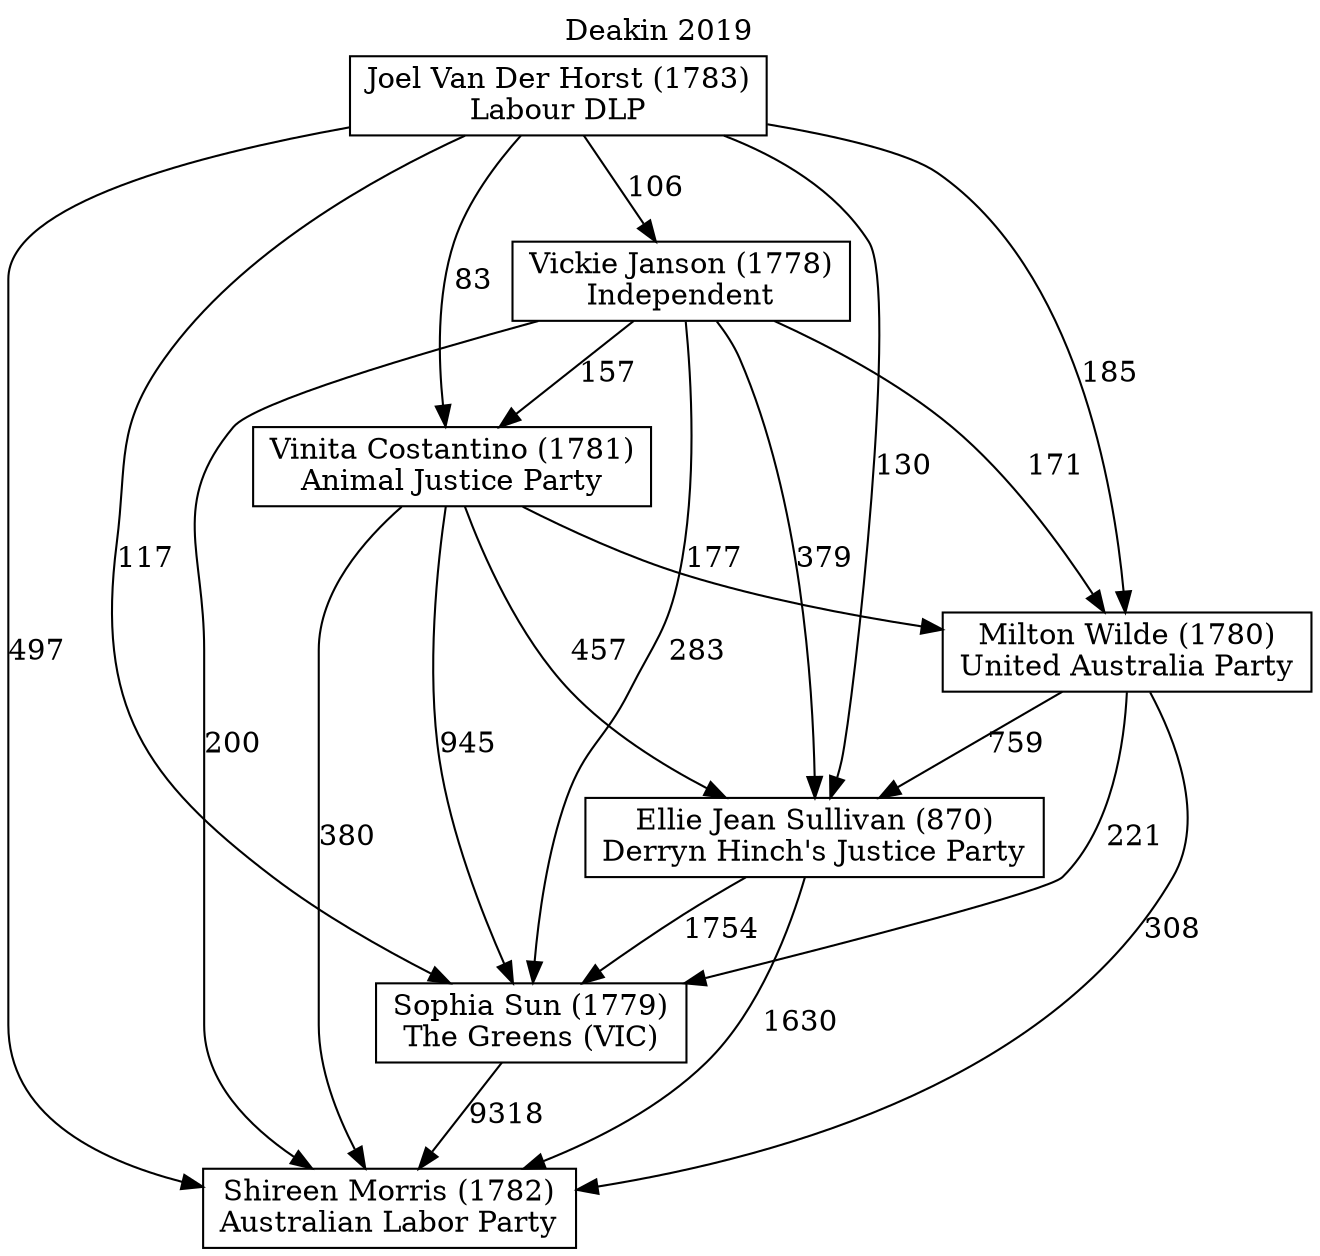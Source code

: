 // House preference flow
digraph "Shireen Morris (1782)_Deakin_2019" {
	graph [label="Deakin 2019" labelloc=t mclimit=10]
	node [shape=box]
	"Shireen Morris (1782)" [label="Shireen Morris (1782)
Australian Labor Party"]
	"Sophia Sun (1779)" [label="Sophia Sun (1779)
The Greens (VIC)"]
	"Ellie Jean Sullivan (870)" [label="Ellie Jean Sullivan (870)
Derryn Hinch's Justice Party"]
	"Milton Wilde (1780)" [label="Milton Wilde (1780)
United Australia Party"]
	"Vinita Costantino (1781)" [label="Vinita Costantino (1781)
Animal Justice Party"]
	"Vickie Janson (1778)" [label="Vickie Janson (1778)
Independent"]
	"Joel Van Der Horst (1783)" [label="Joel Van Der Horst (1783)
Labour DLP"]
	"Sophia Sun (1779)" -> "Shireen Morris (1782)" [label=9318]
	"Ellie Jean Sullivan (870)" -> "Sophia Sun (1779)" [label=1754]
	"Milton Wilde (1780)" -> "Ellie Jean Sullivan (870)" [label=759]
	"Vinita Costantino (1781)" -> "Milton Wilde (1780)" [label=177]
	"Vickie Janson (1778)" -> "Vinita Costantino (1781)" [label=157]
	"Joel Van Der Horst (1783)" -> "Vickie Janson (1778)" [label=106]
	"Ellie Jean Sullivan (870)" -> "Shireen Morris (1782)" [label=1630]
	"Milton Wilde (1780)" -> "Shireen Morris (1782)" [label=308]
	"Vinita Costantino (1781)" -> "Shireen Morris (1782)" [label=380]
	"Vickie Janson (1778)" -> "Shireen Morris (1782)" [label=200]
	"Joel Van Der Horst (1783)" -> "Shireen Morris (1782)" [label=497]
	"Joel Van Der Horst (1783)" -> "Vinita Costantino (1781)" [label=83]
	"Vickie Janson (1778)" -> "Milton Wilde (1780)" [label=171]
	"Joel Van Der Horst (1783)" -> "Milton Wilde (1780)" [label=185]
	"Vinita Costantino (1781)" -> "Ellie Jean Sullivan (870)" [label=457]
	"Vickie Janson (1778)" -> "Ellie Jean Sullivan (870)" [label=379]
	"Joel Van Der Horst (1783)" -> "Ellie Jean Sullivan (870)" [label=130]
	"Milton Wilde (1780)" -> "Sophia Sun (1779)" [label=221]
	"Vinita Costantino (1781)" -> "Sophia Sun (1779)" [label=945]
	"Vickie Janson (1778)" -> "Sophia Sun (1779)" [label=283]
	"Joel Van Der Horst (1783)" -> "Sophia Sun (1779)" [label=117]
}
